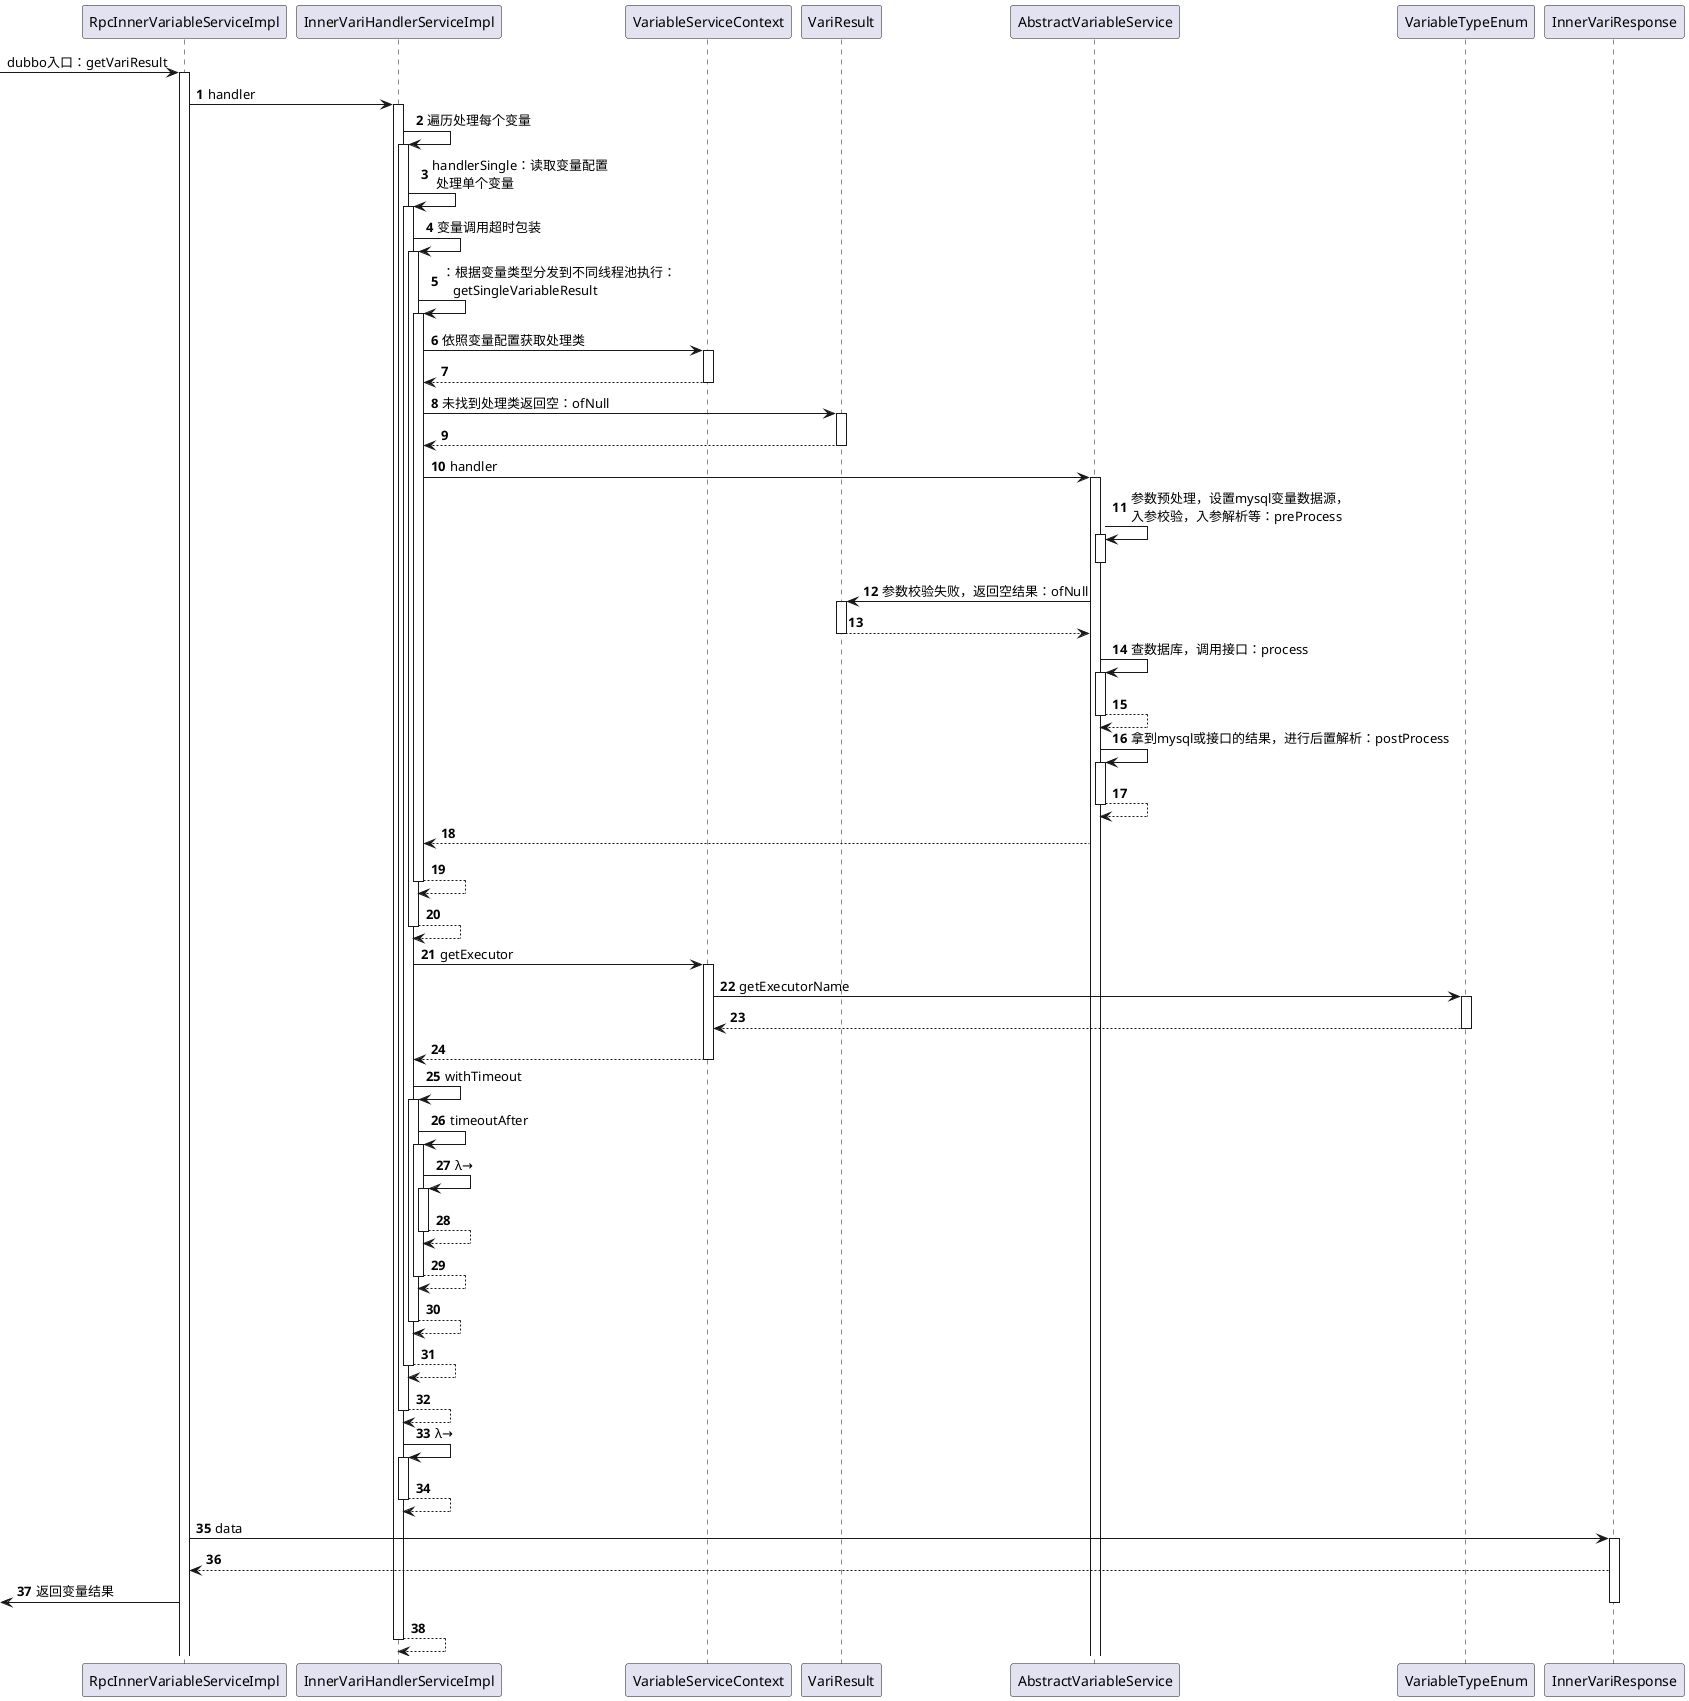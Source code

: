 @startuml
skinparam responseMessageBelowArrow true
hide unlinked
participant "RpcInnerVariableServiceImpl" as 入口

[->入口 : dubbo入口：getVariResult
autonumber
activate 入口
入口 -> InnerVariHandlerServiceImpl : handler
activate InnerVariHandlerServiceImpl
InnerVariHandlerServiceImpl -> InnerVariHandlerServiceImpl : 遍历处理每个变量
activate InnerVariHandlerServiceImpl
InnerVariHandlerServiceImpl -> InnerVariHandlerServiceImpl : handlerSingle：读取变量配置\n 处理单个变量
activate InnerVariHandlerServiceImpl
InnerVariHandlerServiceImpl -> InnerVariHandlerServiceImpl : 变量调用超时包装
activate InnerVariHandlerServiceImpl
InnerVariHandlerServiceImpl -> InnerVariHandlerServiceImpl : ：根据变量类型分发到不同线程池执行：\n   getSingleVariableResult
activate InnerVariHandlerServiceImpl
InnerVariHandlerServiceImpl -> VariableServiceContext : 依照变量配置获取处理类
activate VariableServiceContext
VariableServiceContext --> InnerVariHandlerServiceImpl
deactivate VariableServiceContext
InnerVariHandlerServiceImpl -> VariResult : 未找到处理类返回空：ofNull
activate VariResult
VariResult --> InnerVariHandlerServiceImpl
deactivate VariResult
InnerVariHandlerServiceImpl ->  AbstractVariableService : handler
activate AbstractVariableService
AbstractVariableService -> AbstractVariableService : 参数预处理，设置mysql变量数据源，\n入参校验，入参解析等：preProcess
activate AbstractVariableService
deactivate AbstractVariableService
AbstractVariableService -> VariResult : 参数校验失败，返回空结果：ofNull
activate VariResult
VariResult --> AbstractVariableService
deactivate VariResult
AbstractVariableService -> AbstractVariableService : 查数据库，调用接口：process
activate AbstractVariableService
AbstractVariableService --> AbstractVariableService
deactivate AbstractVariableService
AbstractVariableService -> AbstractVariableService : 拿到mysql或接口的结果，进行后置解析：postProcess
activate AbstractVariableService
AbstractVariableService --> AbstractVariableService
deactivate AbstractVariableService
AbstractVariableService --> InnerVariHandlerServiceImpl
InnerVariHandlerServiceImpl --> InnerVariHandlerServiceImpl
deactivate InnerVariHandlerServiceImpl
InnerVariHandlerServiceImpl --> InnerVariHandlerServiceImpl
deactivate InnerVariHandlerServiceImpl
InnerVariHandlerServiceImpl -> VariableServiceContext : getExecutor
activate VariableServiceContext
VariableServiceContext -> VariableTypeEnum : getExecutorName
activate VariableTypeEnum
VariableTypeEnum --> VariableServiceContext
deactivate VariableTypeEnum
VariableServiceContext --> InnerVariHandlerServiceImpl
deactivate VariableServiceContext
InnerVariHandlerServiceImpl -> InnerVariHandlerServiceImpl : withTimeout
activate InnerVariHandlerServiceImpl
InnerVariHandlerServiceImpl -> InnerVariHandlerServiceImpl : timeoutAfter
activate InnerVariHandlerServiceImpl
InnerVariHandlerServiceImpl -> InnerVariHandlerServiceImpl : λ→
activate InnerVariHandlerServiceImpl
InnerVariHandlerServiceImpl --> InnerVariHandlerServiceImpl
deactivate InnerVariHandlerServiceImpl
InnerVariHandlerServiceImpl --> InnerVariHandlerServiceImpl
deactivate InnerVariHandlerServiceImpl
InnerVariHandlerServiceImpl --> InnerVariHandlerServiceImpl
deactivate InnerVariHandlerServiceImpl
InnerVariHandlerServiceImpl --> InnerVariHandlerServiceImpl
deactivate InnerVariHandlerServiceImpl
InnerVariHandlerServiceImpl --> InnerVariHandlerServiceImpl
deactivate InnerVariHandlerServiceImpl
InnerVariHandlerServiceImpl -> InnerVariHandlerServiceImpl : λ→
activate InnerVariHandlerServiceImpl
InnerVariHandlerServiceImpl --> InnerVariHandlerServiceImpl
deactivate InnerVariHandlerServiceImpl
入口 -> InnerVariResponse : data
activate InnerVariResponse
InnerVariResponse --> 入口
入口 ->[:返回变量结果
deactivate InnerVariResponse
return
@enduml